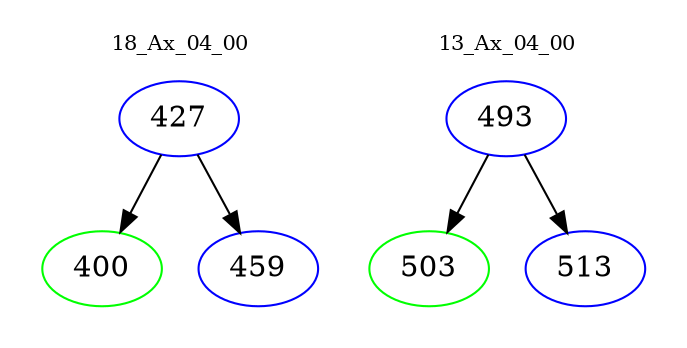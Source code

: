 digraph{
subgraph cluster_0 {
color = white
label = "18_Ax_04_00";
fontsize=10;
T0_427 [label="427", color="blue"]
T0_427 -> T0_400 [color="black"]
T0_400 [label="400", color="green"]
T0_427 -> T0_459 [color="black"]
T0_459 [label="459", color="blue"]
}
subgraph cluster_1 {
color = white
label = "13_Ax_04_00";
fontsize=10;
T1_493 [label="493", color="blue"]
T1_493 -> T1_503 [color="black"]
T1_503 [label="503", color="green"]
T1_493 -> T1_513 [color="black"]
T1_513 [label="513", color="blue"]
}
}
